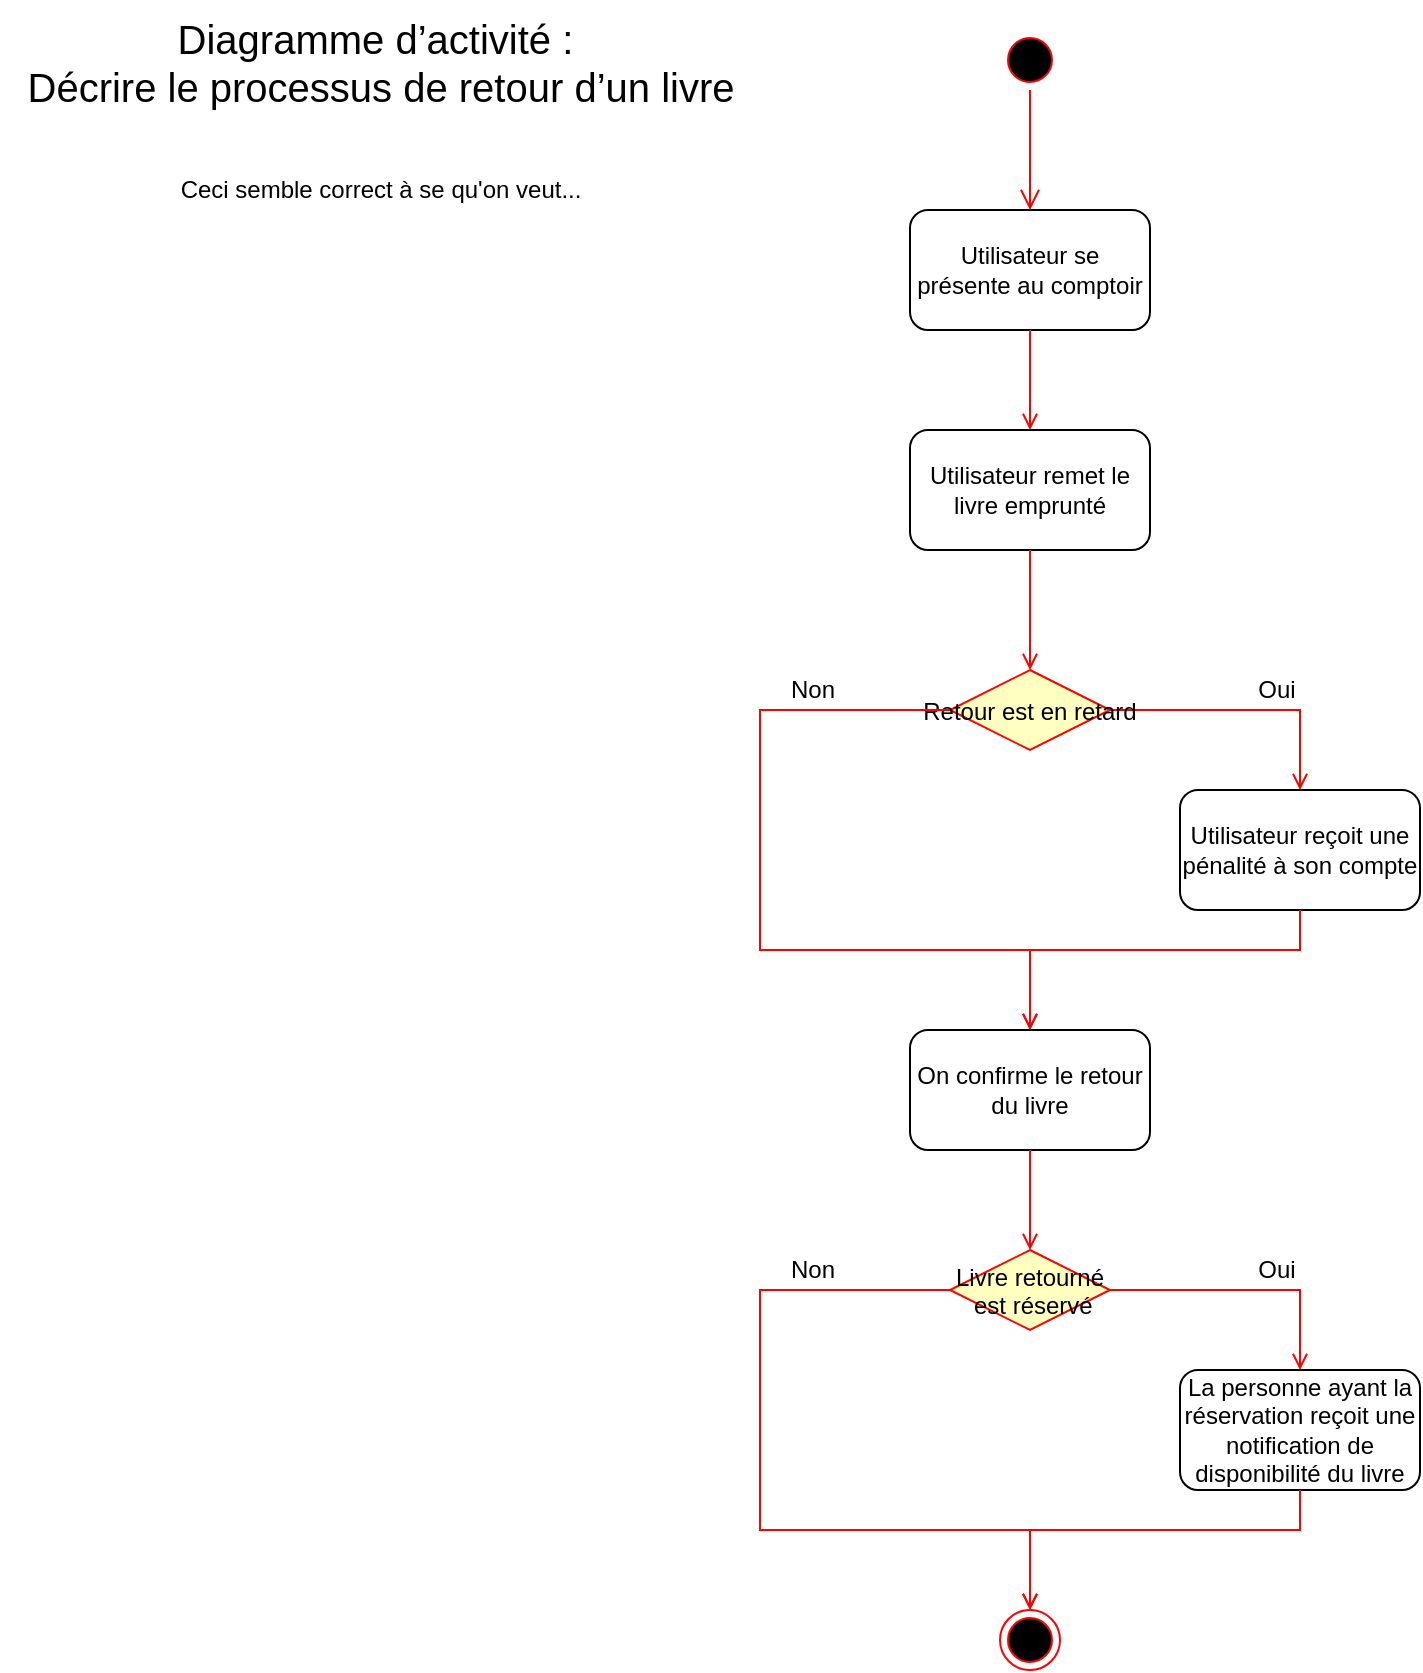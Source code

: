 <mxfile version="26.0.11">
  <diagram name="Page-1" id="e7e014a7-5840-1c2e-5031-d8a46d1fe8dd">
    <mxGraphModel grid="1" page="1" gridSize="10" guides="1" tooltips="1" connect="1" arrows="1" fold="1" pageScale="1" pageWidth="1169" pageHeight="826" background="none" math="0" shadow="0">
      <root>
        <mxCell id="0" />
        <mxCell id="1" parent="0" />
        <mxCell id="hpU7_QgUJqxquLZ2u5oh-41" value="Utilisateur se présente au comptoir" style="rounded=1;whiteSpace=wrap;html=1;" vertex="1" parent="1">
          <mxGeometry x="-155" y="550" width="120" height="60" as="geometry" />
        </mxCell>
        <mxCell id="hpU7_QgUJqxquLZ2u5oh-42" value="" style="ellipse;html=1;shape=startState;fillColor=#000000;strokeColor=#ff0000;" vertex="1" parent="1">
          <mxGeometry x="-110" y="460" width="30" height="30" as="geometry" />
        </mxCell>
        <mxCell id="hpU7_QgUJqxquLZ2u5oh-43" value="" style="edgeStyle=orthogonalEdgeStyle;html=1;verticalAlign=bottom;endArrow=open;endSize=8;strokeColor=#ff0000;rounded=0;" edge="1" parent="1" source="hpU7_QgUJqxquLZ2u5oh-42">
          <mxGeometry relative="1" as="geometry">
            <mxPoint x="-95" y="550" as="targetPoint" />
          </mxGeometry>
        </mxCell>
        <mxCell id="hpU7_QgUJqxquLZ2u5oh-44" value="Utilisateur remet le livre emprunté" style="rounded=1;whiteSpace=wrap;html=1;" vertex="1" parent="1">
          <mxGeometry x="-155" y="660" width="120" height="60" as="geometry" />
        </mxCell>
        <mxCell id="hpU7_QgUJqxquLZ2u5oh-45" value="" style="endArrow=open;strokeColor=#FF0000;endFill=1;rounded=0;exitX=0.5;exitY=1;exitDx=0;exitDy=0;entryX=0.5;entryY=0;entryDx=0;entryDy=0;" edge="1" parent="1" source="hpU7_QgUJqxquLZ2u5oh-41" target="hpU7_QgUJqxquLZ2u5oh-44">
          <mxGeometry relative="1" as="geometry">
            <mxPoint x="289.5" y="428" as="sourcePoint" />
            <mxPoint x="289.5" y="488" as="targetPoint" />
          </mxGeometry>
        </mxCell>
        <mxCell id="hpU7_QgUJqxquLZ2u5oh-47" value="" style="endArrow=open;strokeColor=#FF0000;endFill=1;rounded=0;exitX=0.5;exitY=1;exitDx=0;exitDy=0;" edge="1" parent="1" source="hpU7_QgUJqxquLZ2u5oh-44" target="hpU7_QgUJqxquLZ2u5oh-54">
          <mxGeometry relative="1" as="geometry">
            <mxPoint x="-90" y="690" as="sourcePoint" />
            <mxPoint x="-95" y="768" as="targetPoint" />
          </mxGeometry>
        </mxCell>
        <mxCell id="hpU7_QgUJqxquLZ2u5oh-50" value="" style="endArrow=open;strokeColor=#FF0000;endFill=1;rounded=0;exitX=1;exitY=0.5;exitDx=0;exitDy=0;entryX=0.5;entryY=0;entryDx=0;entryDy=0;" edge="1" parent="1" source="hpU7_QgUJqxquLZ2u5oh-54" target="hpU7_QgUJqxquLZ2u5oh-51">
          <mxGeometry relative="1" as="geometry">
            <mxPoint x="-35" y="780" as="sourcePoint" />
            <mxPoint x="70" y="780" as="targetPoint" />
            <Array as="points">
              <mxPoint x="40" y="800" />
            </Array>
          </mxGeometry>
        </mxCell>
        <mxCell id="hpU7_QgUJqxquLZ2u5oh-56" value="&lt;font&gt;Oui&lt;/font&gt;" style="edgeLabel;html=1;align=center;verticalAlign=middle;resizable=0;points=[];fontSize=12;" connectable="0" vertex="1" parent="hpU7_QgUJqxquLZ2u5oh-50">
          <mxGeometry x="0.232" y="4" relative="1" as="geometry">
            <mxPoint y="-6" as="offset" />
          </mxGeometry>
        </mxCell>
        <mxCell id="hpU7_QgUJqxquLZ2u5oh-51" value="Utilisateur reçoit une pénalité à son compte" style="rounded=1;whiteSpace=wrap;html=1;" vertex="1" parent="1">
          <mxGeometry x="-20" y="840" width="120" height="60" as="geometry" />
        </mxCell>
        <mxCell id="hpU7_QgUJqxquLZ2u5oh-54" value="Retour est en retard" style="rhombus;fillColor=#ffffc0;strokeColor=#ff0000;" vertex="1" parent="1">
          <mxGeometry x="-135" y="780" width="80" height="40" as="geometry" />
        </mxCell>
        <mxCell id="hpU7_QgUJqxquLZ2u5oh-57" value="" style="endArrow=open;strokeColor=#FF0000;endFill=1;rounded=0;exitX=0;exitY=0.5;exitDx=0;exitDy=0;entryX=0.5;entryY=0;entryDx=0;entryDy=0;" edge="1" parent="1" source="hpU7_QgUJqxquLZ2u5oh-54" target="V-5hV-7g_UAq4Bps-HIJ-1">
          <mxGeometry relative="1" as="geometry">
            <mxPoint x="-200" y="760" as="sourcePoint" />
            <mxPoint x="-230" y="840" as="targetPoint" />
            <Array as="points">
              <mxPoint x="-230" y="800" />
              <mxPoint x="-230" y="920" />
              <mxPoint x="-95" y="920" />
            </Array>
          </mxGeometry>
        </mxCell>
        <mxCell id="hpU7_QgUJqxquLZ2u5oh-58" value="Non" style="edgeLabel;html=1;align=center;verticalAlign=middle;resizable=0;points=[];fontSize=12;" connectable="0" vertex="1" parent="hpU7_QgUJqxquLZ2u5oh-57">
          <mxGeometry x="0.232" y="4" relative="1" as="geometry">
            <mxPoint x="1" y="-126" as="offset" />
          </mxGeometry>
        </mxCell>
        <mxCell id="hpU7_QgUJqxquLZ2u5oh-59" value="" style="ellipse;shape=endState;fillColor=#000000;strokeColor=#ff0000" vertex="1" parent="1">
          <mxGeometry x="-110" y="1250" width="30" height="30" as="geometry" />
        </mxCell>
        <mxCell id="hpU7_QgUJqxquLZ2u5oh-60" value="" style="endArrow=open;strokeColor=#FF0000;endFill=1;rounded=0;exitX=0.5;exitY=1;exitDx=0;exitDy=0;entryX=0.5;entryY=0;entryDx=0;entryDy=0;" edge="1" parent="1" source="hpU7_QgUJqxquLZ2u5oh-51" target="V-5hV-7g_UAq4Bps-HIJ-1">
          <mxGeometry relative="1" as="geometry">
            <mxPoint x="285" y="820" as="sourcePoint" />
            <Array as="points">
              <mxPoint x="40" y="920" />
              <mxPoint x="-95" y="920" />
            </Array>
            <mxPoint x="-95" y="980" as="targetPoint" />
          </mxGeometry>
        </mxCell>
        <mxCell id="V-5hV-7g_UAq4Bps-HIJ-1" value="On confirme le retour du livre" style="rounded=1;whiteSpace=wrap;html=1;" vertex="1" parent="1">
          <mxGeometry x="-155" y="960" width="120" height="60" as="geometry" />
        </mxCell>
        <mxCell id="V-5hV-7g_UAq4Bps-HIJ-2" value="" style="endArrow=open;strokeColor=#FF0000;endFill=1;rounded=0;exitX=0.5;exitY=1;exitDx=0;exitDy=0;entryX=0.5;entryY=0;entryDx=0;entryDy=0;" edge="1" parent="1" source="V-5hV-7g_UAq4Bps-HIJ-1" target="V-5hV-7g_UAq4Bps-HIJ-8">
          <mxGeometry relative="1" as="geometry">
            <mxPoint x="-85" y="730" as="sourcePoint" />
            <mxPoint x="-95" y="1060" as="targetPoint" />
          </mxGeometry>
        </mxCell>
        <mxCell id="V-5hV-7g_UAq4Bps-HIJ-5" value="" style="endArrow=open;strokeColor=#FF0000;endFill=1;rounded=0;exitX=1;exitY=0.5;exitDx=0;exitDy=0;entryX=0.5;entryY=0;entryDx=0;entryDy=0;" edge="1" parent="1" source="V-5hV-7g_UAq4Bps-HIJ-8" target="V-5hV-7g_UAq4Bps-HIJ-7">
          <mxGeometry relative="1" as="geometry">
            <mxPoint x="-35" y="1070" as="sourcePoint" />
            <mxPoint x="70" y="1070" as="targetPoint" />
            <Array as="points">
              <mxPoint x="40" y="1090" />
            </Array>
          </mxGeometry>
        </mxCell>
        <mxCell id="V-5hV-7g_UAq4Bps-HIJ-6" value="&lt;font&gt;Oui&lt;/font&gt;" style="edgeLabel;html=1;align=center;verticalAlign=middle;resizable=0;points=[];fontSize=12;" connectable="0" vertex="1" parent="V-5hV-7g_UAq4Bps-HIJ-5">
          <mxGeometry x="0.232" y="4" relative="1" as="geometry">
            <mxPoint y="-6" as="offset" />
          </mxGeometry>
        </mxCell>
        <mxCell id="V-5hV-7g_UAq4Bps-HIJ-7" value="La personne ayant la réservation reçoit une notification de disponibilité du livre" style="rounded=1;whiteSpace=wrap;html=1;" vertex="1" parent="1">
          <mxGeometry x="-20" y="1130" width="120" height="60" as="geometry" />
        </mxCell>
        <mxCell id="V-5hV-7g_UAq4Bps-HIJ-8" value="Livre retourné&#xa; est réservé" style="rhombus;fillColor=#ffffc0;strokeColor=#ff0000;" vertex="1" parent="1">
          <mxGeometry x="-135" y="1070" width="80" height="40" as="geometry" />
        </mxCell>
        <mxCell id="V-5hV-7g_UAq4Bps-HIJ-9" value="" style="endArrow=open;strokeColor=#FF0000;endFill=1;rounded=0;exitX=0;exitY=0.5;exitDx=0;exitDy=0;entryX=0.5;entryY=0;entryDx=0;entryDy=0;" edge="1" parent="1" source="V-5hV-7g_UAq4Bps-HIJ-8">
          <mxGeometry relative="1" as="geometry">
            <mxPoint x="-200" y="1050" as="sourcePoint" />
            <mxPoint x="-95" y="1250" as="targetPoint" />
            <Array as="points">
              <mxPoint x="-230" y="1090" />
              <mxPoint x="-230" y="1210" />
              <mxPoint x="-95" y="1210" />
            </Array>
          </mxGeometry>
        </mxCell>
        <mxCell id="V-5hV-7g_UAq4Bps-HIJ-10" value="Non" style="edgeLabel;html=1;align=center;verticalAlign=middle;resizable=0;points=[];fontSize=12;" connectable="0" vertex="1" parent="V-5hV-7g_UAq4Bps-HIJ-9">
          <mxGeometry x="0.232" y="4" relative="1" as="geometry">
            <mxPoint x="1" y="-126" as="offset" />
          </mxGeometry>
        </mxCell>
        <mxCell id="V-5hV-7g_UAq4Bps-HIJ-11" value="" style="endArrow=open;strokeColor=#FF0000;endFill=1;rounded=0;exitX=0.5;exitY=1;exitDx=0;exitDy=0;entryX=0.5;entryY=0;entryDx=0;entryDy=0;" edge="1" parent="1" source="V-5hV-7g_UAq4Bps-HIJ-7" target="hpU7_QgUJqxquLZ2u5oh-59">
          <mxGeometry relative="1" as="geometry">
            <mxPoint x="285" y="1110" as="sourcePoint" />
            <Array as="points">
              <mxPoint x="40" y="1210" />
              <mxPoint x="-95" y="1210" />
            </Array>
            <mxPoint x="-95" y="1250" as="targetPoint" />
          </mxGeometry>
        </mxCell>
        <mxCell id="V-5hV-7g_UAq4Bps-HIJ-14" value="&lt;div&gt;&lt;font style=&quot;font-size: 20px;&quot;&gt;Diagramme d’activité :&amp;nbsp;&lt;/font&gt;&lt;/div&gt;&lt;div&gt;&lt;font style=&quot;font-size: 20px;&quot;&gt;Décrire le processus de retour d’un livre&lt;br&gt;&lt;br&gt;&lt;br&gt;&lt;/font&gt;&lt;/div&gt;" style="text;html=1;align=center;verticalAlign=middle;resizable=0;points=[];autosize=1;strokeColor=none;fillColor=none;" vertex="1" parent="1">
          <mxGeometry x="-610" y="445" width="380" height="110" as="geometry" />
        </mxCell>
        <mxCell id="V-5hV-7g_UAq4Bps-HIJ-15" value="Ceci semble correct à se qu&#39;on veut..." style="text;html=1;align=center;verticalAlign=middle;resizable=0;points=[];autosize=1;strokeColor=none;fillColor=none;" vertex="1" parent="1">
          <mxGeometry x="-530" y="525" width="220" height="30" as="geometry" />
        </mxCell>
      </root>
    </mxGraphModel>
  </diagram>
</mxfile>
